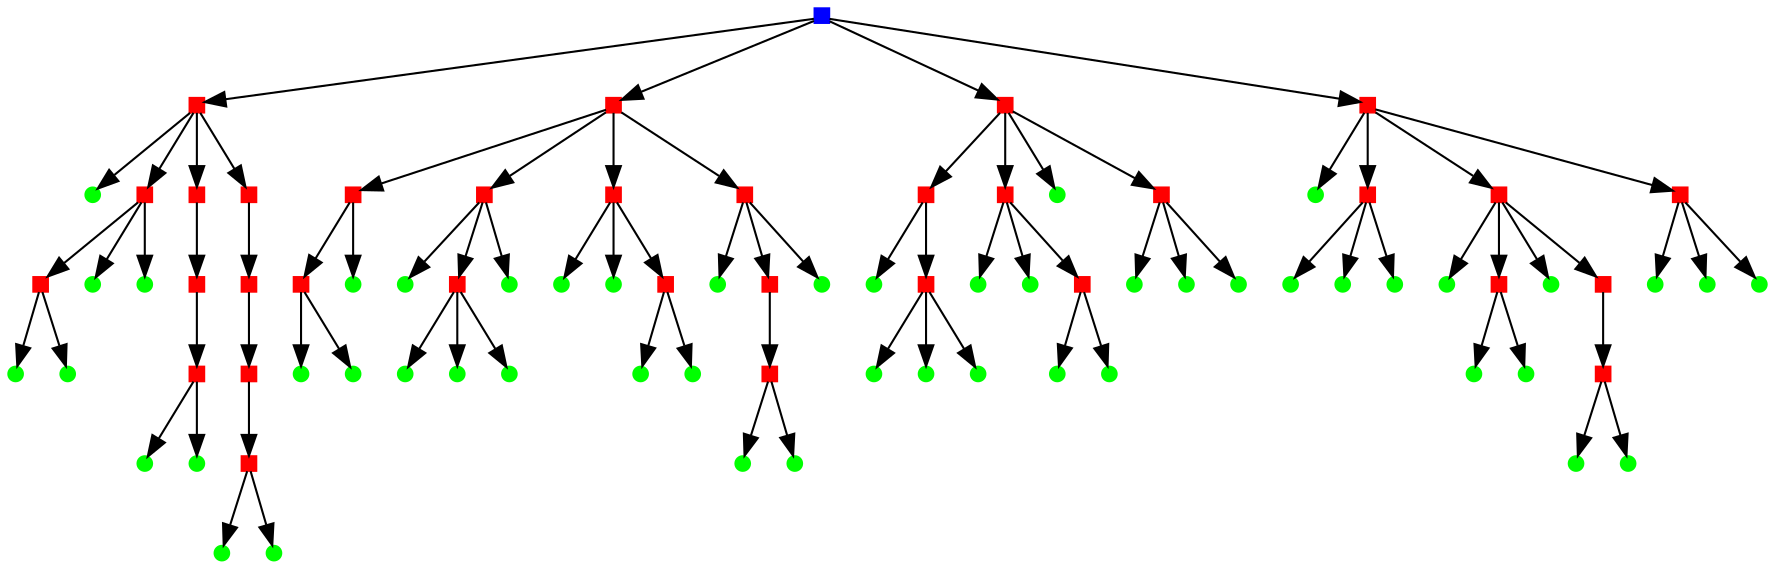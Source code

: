 digraph graphname { 
-1 [label="" ,shape=box,style=filled,color=blue,width=0.1,height=0.1];
-1 -> -6
-6 [label="" ,shape=box,style=filled,color=red,width=0.1,height=0.1];
-6 -> 0
0 [label="" ,shape=circle,style=filled,color=green,width=0.1,height=0.1];
-6 -> -12
-12 [label="" ,shape=box,style=filled,color=red,width=0.1,height=0.1];
-12 -> -23
-23 [label="" ,shape=box,style=filled,color=red,width=0.1,height=0.1];
-23 -> 16
16 [label="" ,shape=circle,style=filled,color=green,width=0.1,height=0.1];
-23 -> 33
33 [label="" ,shape=circle,style=filled,color=green,width=0.1,height=0.1];
-12 -> 9
9 [label="" ,shape=circle,style=filled,color=green,width=0.1,height=0.1];
-12 -> 27
27 [label="" ,shape=circle,style=filled,color=green,width=0.1,height=0.1];
-6 -> -28
-28 [label="" ,shape=box,style=filled,color=red,width=0.1,height=0.1];
-28 -> -29
-29 [label="" ,shape=box,style=filled,color=red,width=0.1,height=0.1];
-29 -> -30
-30 [label="" ,shape=box,style=filled,color=red,width=0.1,height=0.1];
-30 -> 26
26 [label="" ,shape=circle,style=filled,color=green,width=0.1,height=0.1];
-30 -> 45
45 [label="" ,shape=circle,style=filled,color=green,width=0.1,height=0.1];
-6 -> -31
-31 [label="" ,shape=box,style=filled,color=red,width=0.1,height=0.1];
-31 -> -32
-32 [label="" ,shape=box,style=filled,color=red,width=0.1,height=0.1];
-32 -> -33
-33 [label="" ,shape=box,style=filled,color=red,width=0.1,height=0.1];
-33 -> -34
-34 [label="" ,shape=box,style=filled,color=red,width=0.1,height=0.1];
-34 -> 49
49 [label="" ,shape=circle,style=filled,color=green,width=0.1,height=0.1];
-34 -> 24
24 [label="" ,shape=circle,style=filled,color=green,width=0.1,height=0.1];
-1 -> -2
-2 [label="" ,shape=box,style=filled,color=red,width=0.1,height=0.1];
-2 -> -5
-5 [label="" ,shape=box,style=filled,color=red,width=0.1,height=0.1];
-5 -> -15
-15 [label="" ,shape=box,style=filled,color=red,width=0.1,height=0.1];
-15 -> 8
8 [label="" ,shape=circle,style=filled,color=green,width=0.1,height=0.1];
-15 -> 22
22 [label="" ,shape=circle,style=filled,color=green,width=0.1,height=0.1];
-5 -> 2
2 [label="" ,shape=circle,style=filled,color=green,width=0.1,height=0.1];
-2 -> -20
-20 [label="" ,shape=box,style=filled,color=red,width=0.1,height=0.1];
-20 -> 6
6 [label="" ,shape=circle,style=filled,color=green,width=0.1,height=0.1];
-20 -> -24
-24 [label="" ,shape=box,style=filled,color=red,width=0.1,height=0.1];
-24 -> 29
29 [label="" ,shape=circle,style=filled,color=green,width=0.1,height=0.1];
-24 -> 38
38 [label="" ,shape=circle,style=filled,color=green,width=0.1,height=0.1];
-24 -> 34
34 [label="" ,shape=circle,style=filled,color=green,width=0.1,height=0.1];
-20 -> 40
40 [label="" ,shape=circle,style=filled,color=green,width=0.1,height=0.1];
-2 -> -22
-22 [label="" ,shape=box,style=filled,color=red,width=0.1,height=0.1];
-22 -> 31
31 [label="" ,shape=circle,style=filled,color=green,width=0.1,height=0.1];
-22 -> 17
17 [label="" ,shape=circle,style=filled,color=green,width=0.1,height=0.1];
-22 -> -26
-26 [label="" ,shape=box,style=filled,color=red,width=0.1,height=0.1];
-26 -> 35
35 [label="" ,shape=circle,style=filled,color=green,width=0.1,height=0.1];
-26 -> 37
37 [label="" ,shape=circle,style=filled,color=green,width=0.1,height=0.1];
-2 -> -13
-13 [label="" ,shape=box,style=filled,color=red,width=0.1,height=0.1];
-13 -> 19
19 [label="" ,shape=circle,style=filled,color=green,width=0.1,height=0.1];
-13 -> -18
-18 [label="" ,shape=box,style=filled,color=red,width=0.1,height=0.1];
-18 -> -19
-19 [label="" ,shape=box,style=filled,color=red,width=0.1,height=0.1];
-19 -> 1
1 [label="" ,shape=circle,style=filled,color=green,width=0.1,height=0.1];
-19 -> 25
25 [label="" ,shape=circle,style=filled,color=green,width=0.1,height=0.1];
-13 -> 32
32 [label="" ,shape=circle,style=filled,color=green,width=0.1,height=0.1];
-1 -> -3
-3 [label="" ,shape=box,style=filled,color=red,width=0.1,height=0.1];
-3 -> -4
-4 [label="" ,shape=box,style=filled,color=red,width=0.1,height=0.1];
-4 -> 7
7 [label="" ,shape=circle,style=filled,color=green,width=0.1,height=0.1];
-4 -> -10
-10 [label="" ,shape=box,style=filled,color=red,width=0.1,height=0.1];
-10 -> 3
3 [label="" ,shape=circle,style=filled,color=green,width=0.1,height=0.1];
-10 -> 13
13 [label="" ,shape=circle,style=filled,color=green,width=0.1,height=0.1];
-10 -> 41
41 [label="" ,shape=circle,style=filled,color=green,width=0.1,height=0.1];
-3 -> -7
-7 [label="" ,shape=box,style=filled,color=red,width=0.1,height=0.1];
-7 -> 46
46 [label="" ,shape=circle,style=filled,color=green,width=0.1,height=0.1];
-7 -> 5
5 [label="" ,shape=circle,style=filled,color=green,width=0.1,height=0.1];
-7 -> -11
-11 [label="" ,shape=box,style=filled,color=red,width=0.1,height=0.1];
-11 -> 10
10 [label="" ,shape=circle,style=filled,color=green,width=0.1,height=0.1];
-11 -> 14
14 [label="" ,shape=circle,style=filled,color=green,width=0.1,height=0.1];
-3 -> 20
20 [label="" ,shape=circle,style=filled,color=green,width=0.1,height=0.1];
-3 -> -25
-25 [label="" ,shape=box,style=filled,color=red,width=0.1,height=0.1];
-25 -> 48
48 [label="" ,shape=circle,style=filled,color=green,width=0.1,height=0.1];
-25 -> 36
36 [label="" ,shape=circle,style=filled,color=green,width=0.1,height=0.1];
-25 -> 28
28 [label="" ,shape=circle,style=filled,color=green,width=0.1,height=0.1];
-1 -> -8
-8 [label="" ,shape=box,style=filled,color=red,width=0.1,height=0.1];
-8 -> 43
43 [label="" ,shape=circle,style=filled,color=green,width=0.1,height=0.1];
-8 -> -21
-21 [label="" ,shape=box,style=filled,color=red,width=0.1,height=0.1];
-21 -> 12
12 [label="" ,shape=circle,style=filled,color=green,width=0.1,height=0.1];
-21 -> 30
30 [label="" ,shape=circle,style=filled,color=green,width=0.1,height=0.1];
-21 -> 42
42 [label="" ,shape=circle,style=filled,color=green,width=0.1,height=0.1];
-8 -> -9
-9 [label="" ,shape=box,style=filled,color=red,width=0.1,height=0.1];
-9 -> 47
47 [label="" ,shape=circle,style=filled,color=green,width=0.1,height=0.1];
-9 -> -14
-14 [label="" ,shape=box,style=filled,color=red,width=0.1,height=0.1];
-14 -> 18
18 [label="" ,shape=circle,style=filled,color=green,width=0.1,height=0.1];
-14 -> 21
21 [label="" ,shape=circle,style=filled,color=green,width=0.1,height=0.1];
-9 -> 11
11 [label="" ,shape=circle,style=filled,color=green,width=0.1,height=0.1];
-9 -> -16
-16 [label="" ,shape=box,style=filled,color=red,width=0.1,height=0.1];
-16 -> -17
-17 [label="" ,shape=box,style=filled,color=red,width=0.1,height=0.1];
-17 -> 23
23 [label="" ,shape=circle,style=filled,color=green,width=0.1,height=0.1];
-17 -> 4
4 [label="" ,shape=circle,style=filled,color=green,width=0.1,height=0.1];
-8 -> -27
-27 [label="" ,shape=box,style=filled,color=red,width=0.1,height=0.1];
-27 -> 39
39 [label="" ,shape=circle,style=filled,color=green,width=0.1,height=0.1];
-27 -> 15
15 [label="" ,shape=circle,style=filled,color=green,width=0.1,height=0.1];
-27 -> 44
44 [label="" ,shape=circle,style=filled,color=green,width=0.1,height=0.1];
}
